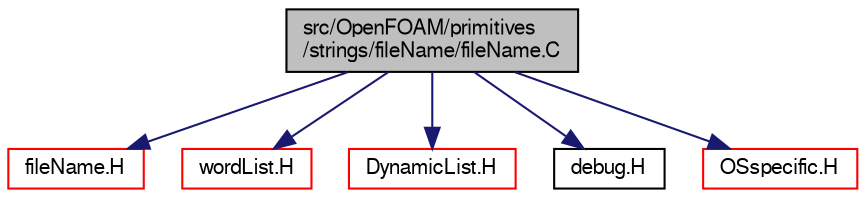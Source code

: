 digraph "src/OpenFOAM/primitives/strings/fileName/fileName.C"
{
  bgcolor="transparent";
  edge [fontname="FreeSans",fontsize="10",labelfontname="FreeSans",labelfontsize="10"];
  node [fontname="FreeSans",fontsize="10",shape=record];
  Node0 [label="src/OpenFOAM/primitives\l/strings/fileName/fileName.C",height=0.2,width=0.4,color="black", fillcolor="grey75", style="filled", fontcolor="black"];
  Node0 -> Node1 [color="midnightblue",fontsize="10",style="solid",fontname="FreeSans"];
  Node1 [label="fileName.H",height=0.2,width=0.4,color="red",URL="$a12584.html"];
  Node0 -> Node15 [color="midnightblue",fontsize="10",style="solid",fontname="FreeSans"];
  Node15 [label="wordList.H",height=0.2,width=0.4,color="red",URL="$a12623.html"];
  Node0 -> Node49 [color="midnightblue",fontsize="10",style="solid",fontname="FreeSans"];
  Node49 [label="DynamicList.H",height=0.2,width=0.4,color="red",URL="$a08633.html"];
  Node0 -> Node52 [color="midnightblue",fontsize="10",style="solid",fontname="FreeSans"];
  Node52 [label="debug.H",height=0.2,width=0.4,color="black",URL="$a10256.html"];
  Node0 -> Node53 [color="midnightblue",fontsize="10",style="solid",fontname="FreeSans"];
  Node53 [label="OSspecific.H",height=0.2,width=0.4,color="red",URL="$a10370.html",tooltip="Functions used by OpenFOAM that are specific to POSIX compliant operating systems and need to be repl..."];
}
